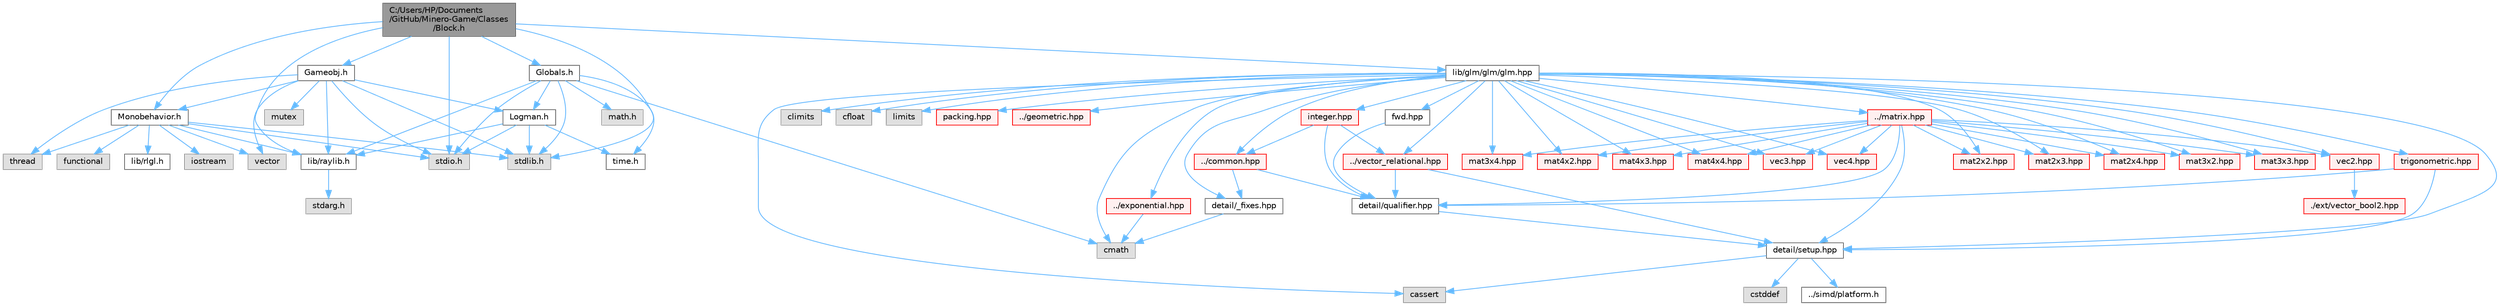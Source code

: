 digraph "C:/Users/HP/Documents/GitHub/Minero-Game/Classes/Block.h"
{
 // LATEX_PDF_SIZE
  bgcolor="transparent";
  edge [fontname=Helvetica,fontsize=10,labelfontname=Helvetica,labelfontsize=10];
  node [fontname=Helvetica,fontsize=10,shape=box,height=0.2,width=0.4];
  Node1 [id="Node000001",label="C:/Users/HP/Documents\l/GitHub/Minero-Game/Classes\l/Block.h",height=0.2,width=0.4,color="gray40", fillcolor="grey60", style="filled", fontcolor="black",tooltip=" "];
  Node1 -> Node2 [id="edge189_Node000001_Node000002",color="steelblue1",style="solid",tooltip=" "];
  Node2 [id="Node000002",label="lib/raylib.h",height=0.2,width=0.4,color="grey40", fillcolor="white", style="filled",URL="$_classes_2lib_2raylib_8h.html",tooltip=" "];
  Node2 -> Node3 [id="edge190_Node000002_Node000003",color="steelblue1",style="solid",tooltip=" "];
  Node3 [id="Node000003",label="stdarg.h",height=0.2,width=0.4,color="grey60", fillcolor="#E0E0E0", style="filled",tooltip=" "];
  Node1 -> Node4 [id="edge191_Node000001_Node000004",color="steelblue1",style="solid",tooltip=" "];
  Node4 [id="Node000004",label="lib/glm/glm/glm.hpp",height=0.2,width=0.4,color="grey40", fillcolor="white", style="filled",URL="$_classes_2lib_2glm_2glm_2glm_8hpp.html",tooltip=" "];
  Node4 -> Node5 [id="edge192_Node000004_Node000005",color="steelblue1",style="solid",tooltip=" "];
  Node5 [id="Node000005",label="detail/_fixes.hpp",height=0.2,width=0.4,color="grey40", fillcolor="white", style="filled",URL="$_classes_2lib_2glm_2glm_2detail_2__fixes_8hpp.html",tooltip=" "];
  Node5 -> Node6 [id="edge193_Node000005_Node000006",color="steelblue1",style="solid",tooltip=" "];
  Node6 [id="Node000006",label="cmath",height=0.2,width=0.4,color="grey60", fillcolor="#E0E0E0", style="filled",tooltip=" "];
  Node4 -> Node7 [id="edge194_Node000004_Node000007",color="steelblue1",style="solid",tooltip=" "];
  Node7 [id="Node000007",label="detail/setup.hpp",height=0.2,width=0.4,color="grey40", fillcolor="white", style="filled",URL="$_classes_2lib_2glm_2glm_2detail_2setup_8hpp.html",tooltip=" "];
  Node7 -> Node8 [id="edge195_Node000007_Node000008",color="steelblue1",style="solid",tooltip=" "];
  Node8 [id="Node000008",label="cassert",height=0.2,width=0.4,color="grey60", fillcolor="#E0E0E0", style="filled",tooltip=" "];
  Node7 -> Node9 [id="edge196_Node000007_Node000009",color="steelblue1",style="solid",tooltip=" "];
  Node9 [id="Node000009",label="cstddef",height=0.2,width=0.4,color="grey60", fillcolor="#E0E0E0", style="filled",tooltip=" "];
  Node7 -> Node10 [id="edge197_Node000007_Node000010",color="steelblue1",style="solid",tooltip=" "];
  Node10 [id="Node000010",label="../simd/platform.h",height=0.2,width=0.4,color="grey40", fillcolor="white", style="filled",URL="$_classes_2lib_2glm_2glm_2simd_2platform_8h.html",tooltip=" "];
  Node4 -> Node6 [id="edge198_Node000004_Node000006",color="steelblue1",style="solid",tooltip=" "];
  Node4 -> Node11 [id="edge199_Node000004_Node000011",color="steelblue1",style="solid",tooltip=" "];
  Node11 [id="Node000011",label="climits",height=0.2,width=0.4,color="grey60", fillcolor="#E0E0E0", style="filled",tooltip=" "];
  Node4 -> Node12 [id="edge200_Node000004_Node000012",color="steelblue1",style="solid",tooltip=" "];
  Node12 [id="Node000012",label="cfloat",height=0.2,width=0.4,color="grey60", fillcolor="#E0E0E0", style="filled",tooltip=" "];
  Node4 -> Node13 [id="edge201_Node000004_Node000013",color="steelblue1",style="solid",tooltip=" "];
  Node13 [id="Node000013",label="limits",height=0.2,width=0.4,color="grey60", fillcolor="#E0E0E0", style="filled",tooltip=" "];
  Node4 -> Node8 [id="edge202_Node000004_Node000008",color="steelblue1",style="solid",tooltip=" "];
  Node4 -> Node14 [id="edge203_Node000004_Node000014",color="steelblue1",style="solid",tooltip=" "];
  Node14 [id="Node000014",label="fwd.hpp",height=0.2,width=0.4,color="grey40", fillcolor="white", style="filled",URL="$_classes_2lib_2glm_2glm_2fwd_8hpp.html",tooltip=" "];
  Node14 -> Node15 [id="edge204_Node000014_Node000015",color="steelblue1",style="solid",tooltip=" "];
  Node15 [id="Node000015",label="detail/qualifier.hpp",height=0.2,width=0.4,color="grey40", fillcolor="white", style="filled",URL="$_classes_2lib_2glm_2glm_2detail_2qualifier_8hpp.html",tooltip=" "];
  Node15 -> Node7 [id="edge205_Node000015_Node000007",color="steelblue1",style="solid",tooltip=" "];
  Node4 -> Node16 [id="edge206_Node000004_Node000016",color="steelblue1",style="solid",tooltip=" "];
  Node16 [id="Node000016",label="vec2.hpp",height=0.2,width=0.4,color="red", fillcolor="#FFF0F0", style="filled",URL="$_classes_2lib_2glm_2glm_2vec2_8hpp.html",tooltip=" "];
  Node16 -> Node17 [id="edge207_Node000016_Node000017",color="steelblue1",style="solid",tooltip=" "];
  Node17 [id="Node000017",label="./ext/vector_bool2.hpp",height=0.2,width=0.4,color="red", fillcolor="#FFF0F0", style="filled",URL="$_classes_2lib_2glm_2glm_2ext_2vector__bool2_8hpp.html",tooltip=" "];
  Node4 -> Node32 [id="edge208_Node000004_Node000032",color="steelblue1",style="solid",tooltip=" "];
  Node32 [id="Node000032",label="vec3.hpp",height=0.2,width=0.4,color="red", fillcolor="#FFF0F0", style="filled",URL="$_classes_2lib_2glm_2glm_2vec3_8hpp.html",tooltip=" "];
  Node4 -> Node45 [id="edge209_Node000004_Node000045",color="steelblue1",style="solid",tooltip=" "];
  Node45 [id="Node000045",label="vec4.hpp",height=0.2,width=0.4,color="red", fillcolor="#FFF0F0", style="filled",URL="$_classes_2lib_2glm_2glm_2vec4_8hpp.html",tooltip=" "];
  Node4 -> Node58 [id="edge210_Node000004_Node000058",color="steelblue1",style="solid",tooltip=" "];
  Node58 [id="Node000058",label="mat2x2.hpp",height=0.2,width=0.4,color="red", fillcolor="#FFF0F0", style="filled",URL="$_classes_2lib_2glm_2glm_2mat2x2_8hpp.html",tooltip=" "];
  Node4 -> Node63 [id="edge211_Node000004_Node000063",color="steelblue1",style="solid",tooltip=" "];
  Node63 [id="Node000063",label="mat2x3.hpp",height=0.2,width=0.4,color="red", fillcolor="#FFF0F0", style="filled",URL="$_classes_2lib_2glm_2glm_2mat2x3_8hpp.html",tooltip=" "];
  Node4 -> Node70 [id="edge212_Node000004_Node000070",color="steelblue1",style="solid",tooltip=" "];
  Node70 [id="Node000070",label="mat2x4.hpp",height=0.2,width=0.4,color="red", fillcolor="#FFF0F0", style="filled",URL="$_classes_2lib_2glm_2glm_2mat2x4_8hpp.html",tooltip=" "];
  Node4 -> Node77 [id="edge213_Node000004_Node000077",color="steelblue1",style="solid",tooltip=" "];
  Node77 [id="Node000077",label="mat3x2.hpp",height=0.2,width=0.4,color="red", fillcolor="#FFF0F0", style="filled",URL="$_classes_2lib_2glm_2glm_2mat3x2_8hpp.html",tooltip=" "];
  Node4 -> Node84 [id="edge214_Node000004_Node000084",color="steelblue1",style="solid",tooltip=" "];
  Node84 [id="Node000084",label="mat3x3.hpp",height=0.2,width=0.4,color="red", fillcolor="#FFF0F0", style="filled",URL="$_classes_2lib_2glm_2glm_2mat3x3_8hpp.html",tooltip=" "];
  Node4 -> Node91 [id="edge215_Node000004_Node000091",color="steelblue1",style="solid",tooltip=" "];
  Node91 [id="Node000091",label="mat3x4.hpp",height=0.2,width=0.4,color="red", fillcolor="#FFF0F0", style="filled",URL="$_classes_2lib_2glm_2glm_2mat3x4_8hpp.html",tooltip=" "];
  Node4 -> Node98 [id="edge216_Node000004_Node000098",color="steelblue1",style="solid",tooltip=" "];
  Node98 [id="Node000098",label="mat4x2.hpp",height=0.2,width=0.4,color="red", fillcolor="#FFF0F0", style="filled",URL="$_classes_2lib_2glm_2glm_2mat4x2_8hpp.html",tooltip=" "];
  Node4 -> Node105 [id="edge217_Node000004_Node000105",color="steelblue1",style="solid",tooltip=" "];
  Node105 [id="Node000105",label="mat4x3.hpp",height=0.2,width=0.4,color="red", fillcolor="#FFF0F0", style="filled",URL="$_classes_2lib_2glm_2glm_2mat4x3_8hpp.html",tooltip=" "];
  Node4 -> Node112 [id="edge218_Node000004_Node000112",color="steelblue1",style="solid",tooltip=" "];
  Node112 [id="Node000112",label="mat4x4.hpp",height=0.2,width=0.4,color="red", fillcolor="#FFF0F0", style="filled",URL="$_classes_2lib_2glm_2glm_2mat4x4_8hpp.html",tooltip=" "];
  Node4 -> Node136 [id="edge219_Node000004_Node000136",color="steelblue1",style="solid",tooltip=" "];
  Node136 [id="Node000136",label="trigonometric.hpp",height=0.2,width=0.4,color="red", fillcolor="#FFF0F0", style="filled",URL="$_classes_2lib_2glm_2glm_2trigonometric_8hpp.html",tooltip=" "];
  Node136 -> Node7 [id="edge220_Node000136_Node000007",color="steelblue1",style="solid",tooltip=" "];
  Node136 -> Node15 [id="edge221_Node000136_Node000015",color="steelblue1",style="solid",tooltip=" "];
  Node4 -> Node122 [id="edge222_Node000004_Node000122",color="steelblue1",style="solid",tooltip=" "];
  Node122 [id="Node000122",label="../exponential.hpp",height=0.2,width=0.4,color="red", fillcolor="#FFF0F0", style="filled",URL="$_classes_2lib_2glm_2glm_2exponential_8hpp.html",tooltip=" "];
  Node122 -> Node6 [id="edge223_Node000122_Node000006",color="steelblue1",style="solid",tooltip=" "];
  Node4 -> Node130 [id="edge224_Node000004_Node000130",color="steelblue1",style="solid",tooltip=" "];
  Node130 [id="Node000130",label="../common.hpp",height=0.2,width=0.4,color="red", fillcolor="#FFF0F0", style="filled",URL="$_classes_2lib_2glm_2glm_2common_8hpp.html",tooltip=" "];
  Node130 -> Node15 [id="edge225_Node000130_Node000015",color="steelblue1",style="solid",tooltip=" "];
  Node130 -> Node5 [id="edge226_Node000130_Node000005",color="steelblue1",style="solid",tooltip=" "];
  Node4 -> Node139 [id="edge227_Node000004_Node000139",color="steelblue1",style="solid",tooltip=" "];
  Node139 [id="Node000139",label="packing.hpp",height=0.2,width=0.4,color="red", fillcolor="#FFF0F0", style="filled",URL="$_classes_2lib_2glm_2glm_2packing_8hpp.html",tooltip=" "];
  Node4 -> Node120 [id="edge228_Node000004_Node000120",color="steelblue1",style="solid",tooltip=" "];
  Node120 [id="Node000120",label="../geometric.hpp",height=0.2,width=0.4,color="red", fillcolor="#FFF0F0", style="filled",URL="$_classes_2lib_2glm_2glm_2geometric_8hpp.html",tooltip=" "];
  Node4 -> Node62 [id="edge229_Node000004_Node000062",color="steelblue1",style="solid",tooltip=" "];
  Node62 [id="Node000062",label="../matrix.hpp",height=0.2,width=0.4,color="red", fillcolor="#FFF0F0", style="filled",URL="$_classes_2lib_2glm_2glm_2matrix_8hpp.html",tooltip=" "];
  Node62 -> Node15 [id="edge230_Node000062_Node000015",color="steelblue1",style="solid",tooltip=" "];
  Node62 -> Node7 [id="edge231_Node000062_Node000007",color="steelblue1",style="solid",tooltip=" "];
  Node62 -> Node16 [id="edge232_Node000062_Node000016",color="steelblue1",style="solid",tooltip=" "];
  Node62 -> Node32 [id="edge233_Node000062_Node000032",color="steelblue1",style="solid",tooltip=" "];
  Node62 -> Node45 [id="edge234_Node000062_Node000045",color="steelblue1",style="solid",tooltip=" "];
  Node62 -> Node58 [id="edge235_Node000062_Node000058",color="steelblue1",style="solid",tooltip=" "];
  Node62 -> Node63 [id="edge236_Node000062_Node000063",color="steelblue1",style="solid",tooltip=" "];
  Node62 -> Node70 [id="edge237_Node000062_Node000070",color="steelblue1",style="solid",tooltip=" "];
  Node62 -> Node77 [id="edge238_Node000062_Node000077",color="steelblue1",style="solid",tooltip=" "];
  Node62 -> Node84 [id="edge239_Node000062_Node000084",color="steelblue1",style="solid",tooltip=" "];
  Node62 -> Node91 [id="edge240_Node000062_Node000091",color="steelblue1",style="solid",tooltip=" "];
  Node62 -> Node98 [id="edge241_Node000062_Node000098",color="steelblue1",style="solid",tooltip=" "];
  Node62 -> Node105 [id="edge242_Node000062_Node000105",color="steelblue1",style="solid",tooltip=" "];
  Node62 -> Node112 [id="edge243_Node000062_Node000112",color="steelblue1",style="solid",tooltip=" "];
  Node4 -> Node126 [id="edge244_Node000004_Node000126",color="steelblue1",style="solid",tooltip=" "];
  Node126 [id="Node000126",label="../vector_relational.hpp",height=0.2,width=0.4,color="red", fillcolor="#FFF0F0", style="filled",URL="$_classes_2lib_2glm_2glm_2vector__relational_8hpp.html",tooltip=" "];
  Node126 -> Node15 [id="edge245_Node000126_Node000015",color="steelblue1",style="solid",tooltip=" "];
  Node126 -> Node7 [id="edge246_Node000126_Node000007",color="steelblue1",style="solid",tooltip=" "];
  Node4 -> Node143 [id="edge247_Node000004_Node000143",color="steelblue1",style="solid",tooltip=" "];
  Node143 [id="Node000143",label="integer.hpp",height=0.2,width=0.4,color="red", fillcolor="#FFF0F0", style="filled",URL="$_classes_2lib_2glm_2glm_2integer_8hpp.html",tooltip=" "];
  Node143 -> Node15 [id="edge248_Node000143_Node000015",color="steelblue1",style="solid",tooltip=" "];
  Node143 -> Node130 [id="edge249_Node000143_Node000130",color="steelblue1",style="solid",tooltip=" "];
  Node143 -> Node126 [id="edge250_Node000143_Node000126",color="steelblue1",style="solid",tooltip=" "];
  Node1 -> Node147 [id="edge251_Node000001_Node000147",color="steelblue1",style="solid",tooltip=" "];
  Node147 [id="Node000147",label="Gameobj.h",height=0.2,width=0.4,color="grey40", fillcolor="white", style="filled",URL="$_classes_2_gameobj_8h.html",tooltip=" "];
  Node147 -> Node2 [id="edge252_Node000147_Node000002",color="steelblue1",style="solid",tooltip=" "];
  Node147 -> Node148 [id="edge253_Node000147_Node000148",color="steelblue1",style="solid",tooltip=" "];
  Node148 [id="Node000148",label="Monobehavior.h",height=0.2,width=0.4,color="grey40", fillcolor="white", style="filled",URL="$_monobehavior_8h.html",tooltip=" "];
  Node148 -> Node2 [id="edge254_Node000148_Node000002",color="steelblue1",style="solid",tooltip=" "];
  Node148 -> Node149 [id="edge255_Node000148_Node000149",color="steelblue1",style="solid",tooltip=" "];
  Node149 [id="Node000149",label="lib/rlgl.h",height=0.2,width=0.4,color="grey40", fillcolor="white", style="filled",URL="$_classes_2lib_2rlgl_8h.html",tooltip=" "];
  Node148 -> Node150 [id="edge256_Node000148_Node000150",color="steelblue1",style="solid",tooltip=" "];
  Node150 [id="Node000150",label="stdio.h",height=0.2,width=0.4,color="grey60", fillcolor="#E0E0E0", style="filled",tooltip=" "];
  Node148 -> Node151 [id="edge257_Node000148_Node000151",color="steelblue1",style="solid",tooltip=" "];
  Node151 [id="Node000151",label="stdlib.h",height=0.2,width=0.4,color="grey60", fillcolor="#E0E0E0", style="filled",tooltip=" "];
  Node148 -> Node152 [id="edge258_Node000148_Node000152",color="steelblue1",style="solid",tooltip=" "];
  Node152 [id="Node000152",label="iostream",height=0.2,width=0.4,color="grey60", fillcolor="#E0E0E0", style="filled",tooltip=" "];
  Node148 -> Node153 [id="edge259_Node000148_Node000153",color="steelblue1",style="solid",tooltip=" "];
  Node153 [id="Node000153",label="thread",height=0.2,width=0.4,color="grey60", fillcolor="#E0E0E0", style="filled",tooltip=" "];
  Node148 -> Node154 [id="edge260_Node000148_Node000154",color="steelblue1",style="solid",tooltip=" "];
  Node154 [id="Node000154",label="vector",height=0.2,width=0.4,color="grey60", fillcolor="#E0E0E0", style="filled",tooltip=" "];
  Node148 -> Node155 [id="edge261_Node000148_Node000155",color="steelblue1",style="solid",tooltip=" "];
  Node155 [id="Node000155",label="functional",height=0.2,width=0.4,color="grey60", fillcolor="#E0E0E0", style="filled",tooltip=" "];
  Node147 -> Node156 [id="edge262_Node000147_Node000156",color="steelblue1",style="solid",tooltip=" "];
  Node156 [id="Node000156",label="Logman.h",height=0.2,width=0.4,color="grey40", fillcolor="white", style="filled",URL="$_logman_8h.html",tooltip=" "];
  Node156 -> Node150 [id="edge263_Node000156_Node000150",color="steelblue1",style="solid",tooltip=" "];
  Node156 -> Node151 [id="edge264_Node000156_Node000151",color="steelblue1",style="solid",tooltip=" "];
  Node156 -> Node157 [id="edge265_Node000156_Node000157",color="steelblue1",style="solid",tooltip=" "];
  Node157 [id="Node000157",label="time.h",height=0.2,width=0.4,color="grey40", fillcolor="white", style="filled",URL="$_classes_2_time_8h.html",tooltip=" "];
  Node156 -> Node2 [id="edge266_Node000156_Node000002",color="steelblue1",style="solid",tooltip=" "];
  Node147 -> Node150 [id="edge267_Node000147_Node000150",color="steelblue1",style="solid",tooltip=" "];
  Node147 -> Node151 [id="edge268_Node000147_Node000151",color="steelblue1",style="solid",tooltip=" "];
  Node147 -> Node154 [id="edge269_Node000147_Node000154",color="steelblue1",style="solid",tooltip=" "];
  Node147 -> Node153 [id="edge270_Node000147_Node000153",color="steelblue1",style="solid",tooltip=" "];
  Node147 -> Node158 [id="edge271_Node000147_Node000158",color="steelblue1",style="solid",tooltip=" "];
  Node158 [id="Node000158",label="mutex",height=0.2,width=0.4,color="grey60", fillcolor="#E0E0E0", style="filled",tooltip=" "];
  Node1 -> Node159 [id="edge272_Node000001_Node000159",color="steelblue1",style="solid",tooltip=" "];
  Node159 [id="Node000159",label="Globals.h",height=0.2,width=0.4,color="grey40", fillcolor="white", style="filled",URL="$_classes_2_globals_8h.html",tooltip=" "];
  Node159 -> Node2 [id="edge273_Node000159_Node000002",color="steelblue1",style="solid",tooltip=" "];
  Node159 -> Node151 [id="edge274_Node000159_Node000151",color="steelblue1",style="solid",tooltip=" "];
  Node159 -> Node150 [id="edge275_Node000159_Node000150",color="steelblue1",style="solid",tooltip=" "];
  Node159 -> Node157 [id="edge276_Node000159_Node000157",color="steelblue1",style="solid",tooltip=" "];
  Node159 -> Node6 [id="edge277_Node000159_Node000006",color="steelblue1",style="solid",tooltip=" "];
  Node159 -> Node160 [id="edge278_Node000159_Node000160",color="steelblue1",style="solid",tooltip=" "];
  Node160 [id="Node000160",label="math.h",height=0.2,width=0.4,color="grey60", fillcolor="#E0E0E0", style="filled",tooltip=" "];
  Node159 -> Node156 [id="edge279_Node000159_Node000156",color="steelblue1",style="solid",tooltip=" "];
  Node1 -> Node148 [id="edge280_Node000001_Node000148",color="steelblue1",style="solid",tooltip=" "];
  Node1 -> Node150 [id="edge281_Node000001_Node000150",color="steelblue1",style="solid",tooltip=" "];
  Node1 -> Node151 [id="edge282_Node000001_Node000151",color="steelblue1",style="solid",tooltip=" "];
}
